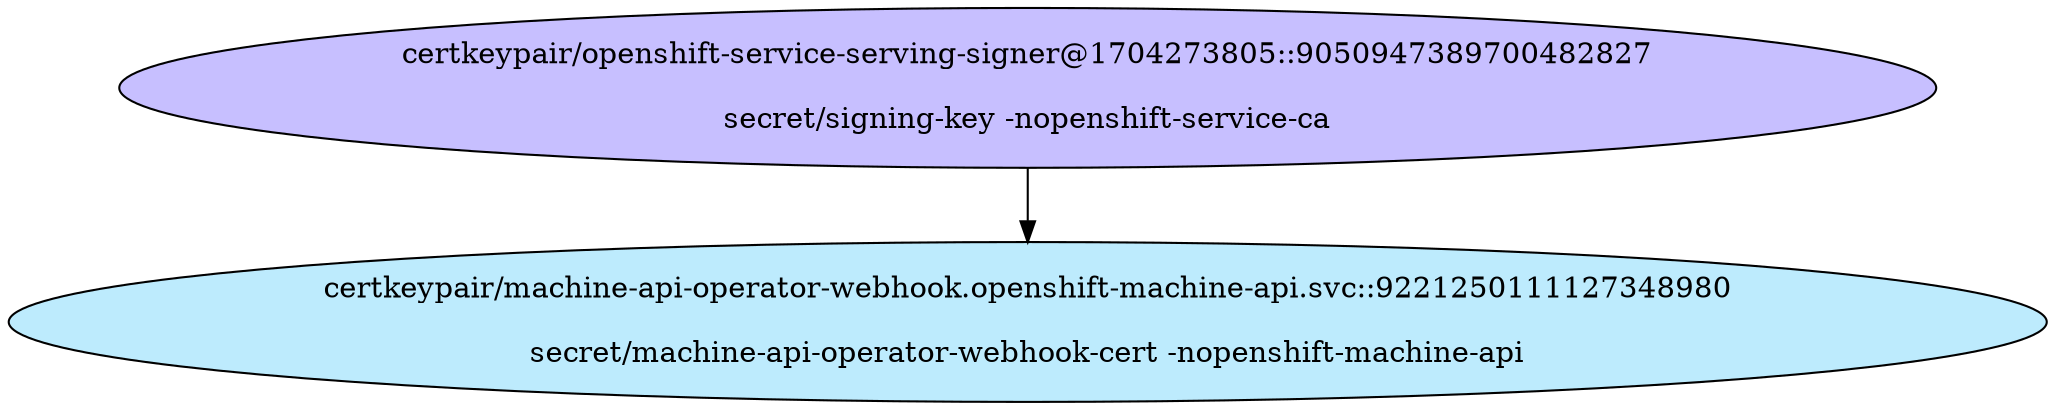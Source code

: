 digraph "Local Certificate" {
  // Node definitions.
  1 [
    label="certkeypair/openshift-service-serving-signer@1704273805::9050947389700482827\n\nsecret/signing-key -nopenshift-service-ca\n"
    style=filled
    fillcolor="#c7bfff"
  ];
  19 [
    label="certkeypair/machine-api-operator-webhook.openshift-machine-api.svc::9221250111127348980\n\nsecret/machine-api-operator-webhook-cert -nopenshift-machine-api\n"
    style=filled
    fillcolor="#bdebfd"
  ];

  // Edge definitions.
  1 -> 19;
}